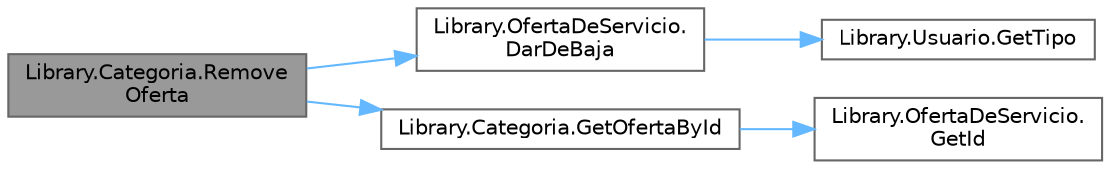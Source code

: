 digraph "Library.Categoria.RemoveOferta"
{
 // INTERACTIVE_SVG=YES
 // LATEX_PDF_SIZE
  bgcolor="transparent";
  edge [fontname=Helvetica,fontsize=10,labelfontname=Helvetica,labelfontsize=10];
  node [fontname=Helvetica,fontsize=10,shape=box,height=0.2,width=0.4];
  rankdir="LR";
  Node1 [label="Library.Categoria.Remove\lOferta",height=0.2,width=0.4,color="gray40", fillcolor="grey60", style="filled", fontcolor="black",tooltip="Método para quitar una oferta, en caso de que la misma no exista no hará nada."];
  Node1 -> Node2 [color="steelblue1",style="solid"];
  Node2 [label="Library.OfertaDeServicio.\lDarDeBaja",height=0.2,width=0.4,color="grey40", fillcolor="white", style="filled",URL="$classLibrary_1_1OfertaDeServicio.html#a05fd36175b1f8f268eca50f06be8931f",tooltip="Método para dar de baja un Usuario."];
  Node2 -> Node3 [color="steelblue1",style="solid"];
  Node3 [label="Library.Usuario.GetTipo",height=0.2,width=0.4,color="grey40", fillcolor="white", style="filled",URL="$classLibrary_1_1Usuario.html#a33099664c3da6b61454db7c3343deceb",tooltip="Checkea que tipo de usuario es, puede ser Administrador, Trabajador o Empleador."];
  Node1 -> Node4 [color="steelblue1",style="solid"];
  Node4 [label="Library.Categoria.GetOfertaById",height=0.2,width=0.4,color="grey40", fillcolor="white", style="filled",URL="$classLibrary_1_1Categoria.html#abfee7bcdbeb886b1993fdfaf14efe6d7",tooltip="Filtrar OfertaDeServicio por id."];
  Node4 -> Node5 [color="steelblue1",style="solid"];
  Node5 [label="Library.OfertaDeServicio.\lGetId",height=0.2,width=0.4,color="grey40", fillcolor="white", style="filled",URL="$classLibrary_1_1OfertaDeServicio.html#a3aabf94b79625937babc2196b5ffa71e",tooltip="Método para obtener id de OfertaDeServicio."];
}
